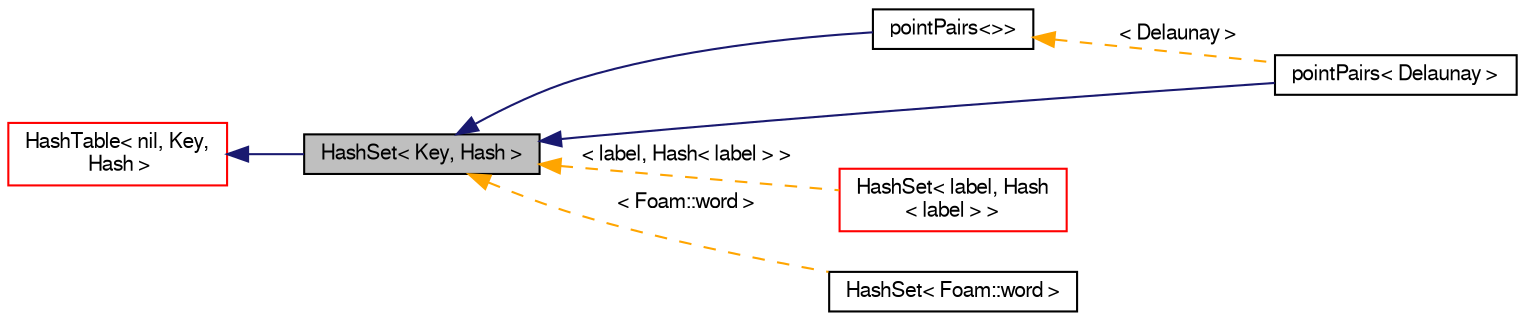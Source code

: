 digraph "HashSet&lt; Key, Hash &gt;"
{
  bgcolor="transparent";
  edge [fontname="FreeSans",fontsize="10",labelfontname="FreeSans",labelfontsize="10"];
  node [fontname="FreeSans",fontsize="10",shape=record];
  rankdir="LR";
  Node0 [label="HashSet\< Key, Hash \>",height=0.2,width=0.4,color="black", fillcolor="grey75", style="filled", fontcolor="black"];
  Node1 -> Node0 [dir="back",color="midnightblue",fontsize="10",style="solid",fontname="FreeSans"];
  Node1 [label="HashTable\< nil, Key,\l Hash \>",height=0.2,width=0.4,color="red",URL="$a25702.html"];
  Node0 -> Node4 [dir="back",color="midnightblue",fontsize="10",style="solid",fontname="FreeSans"];
  Node4 [label="pointPairs\<\>\>",height=0.2,width=0.4,color="black",URL="$a31554.html"];
  Node4 -> Node5 [dir="back",color="orange",fontsize="10",style="dashed",label=" \< Delaunay \>" ,fontname="FreeSans"];
  Node5 [label="pointPairs\< Delaunay \>",height=0.2,width=0.4,color="black",URL="$a31554.html"];
  Node0 -> Node5 [dir="back",color="midnightblue",fontsize="10",style="solid",fontname="FreeSans"];
  Node0 -> Node6 [dir="back",color="orange",fontsize="10",style="dashed",label=" \< label, Hash\< label \> \>" ,fontname="FreeSans"];
  Node6 [label="HashSet\< label, Hash\l\< label \> \>",height=0.2,width=0.4,color="red",URL="$a25690.html"];
  Node0 -> Node14 [dir="back",color="orange",fontsize="10",style="dashed",label=" \< Foam::word \>" ,fontname="FreeSans"];
  Node14 [label="HashSet\< Foam::word \>",height=0.2,width=0.4,color="black",URL="$a25690.html"];
}
